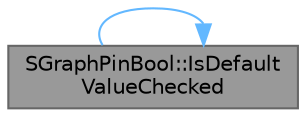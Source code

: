 digraph "SGraphPinBool::IsDefaultValueChecked"
{
 // INTERACTIVE_SVG=YES
 // LATEX_PDF_SIZE
  bgcolor="transparent";
  edge [fontname=Helvetica,fontsize=10,labelfontname=Helvetica,labelfontsize=10];
  node [fontname=Helvetica,fontsize=10,shape=box,height=0.2,width=0.4];
  rankdir="LR";
  Node1 [id="Node000001",label="SGraphPinBool::IsDefault\lValueChecked",height=0.2,width=0.4,color="gray40", fillcolor="grey60", style="filled", fontcolor="black",tooltip="Determine if the check box should be checked or not."];
  Node1 -> Node1 [id="edge1_Node000001_Node000001",color="steelblue1",style="solid",tooltip=" "];
}

